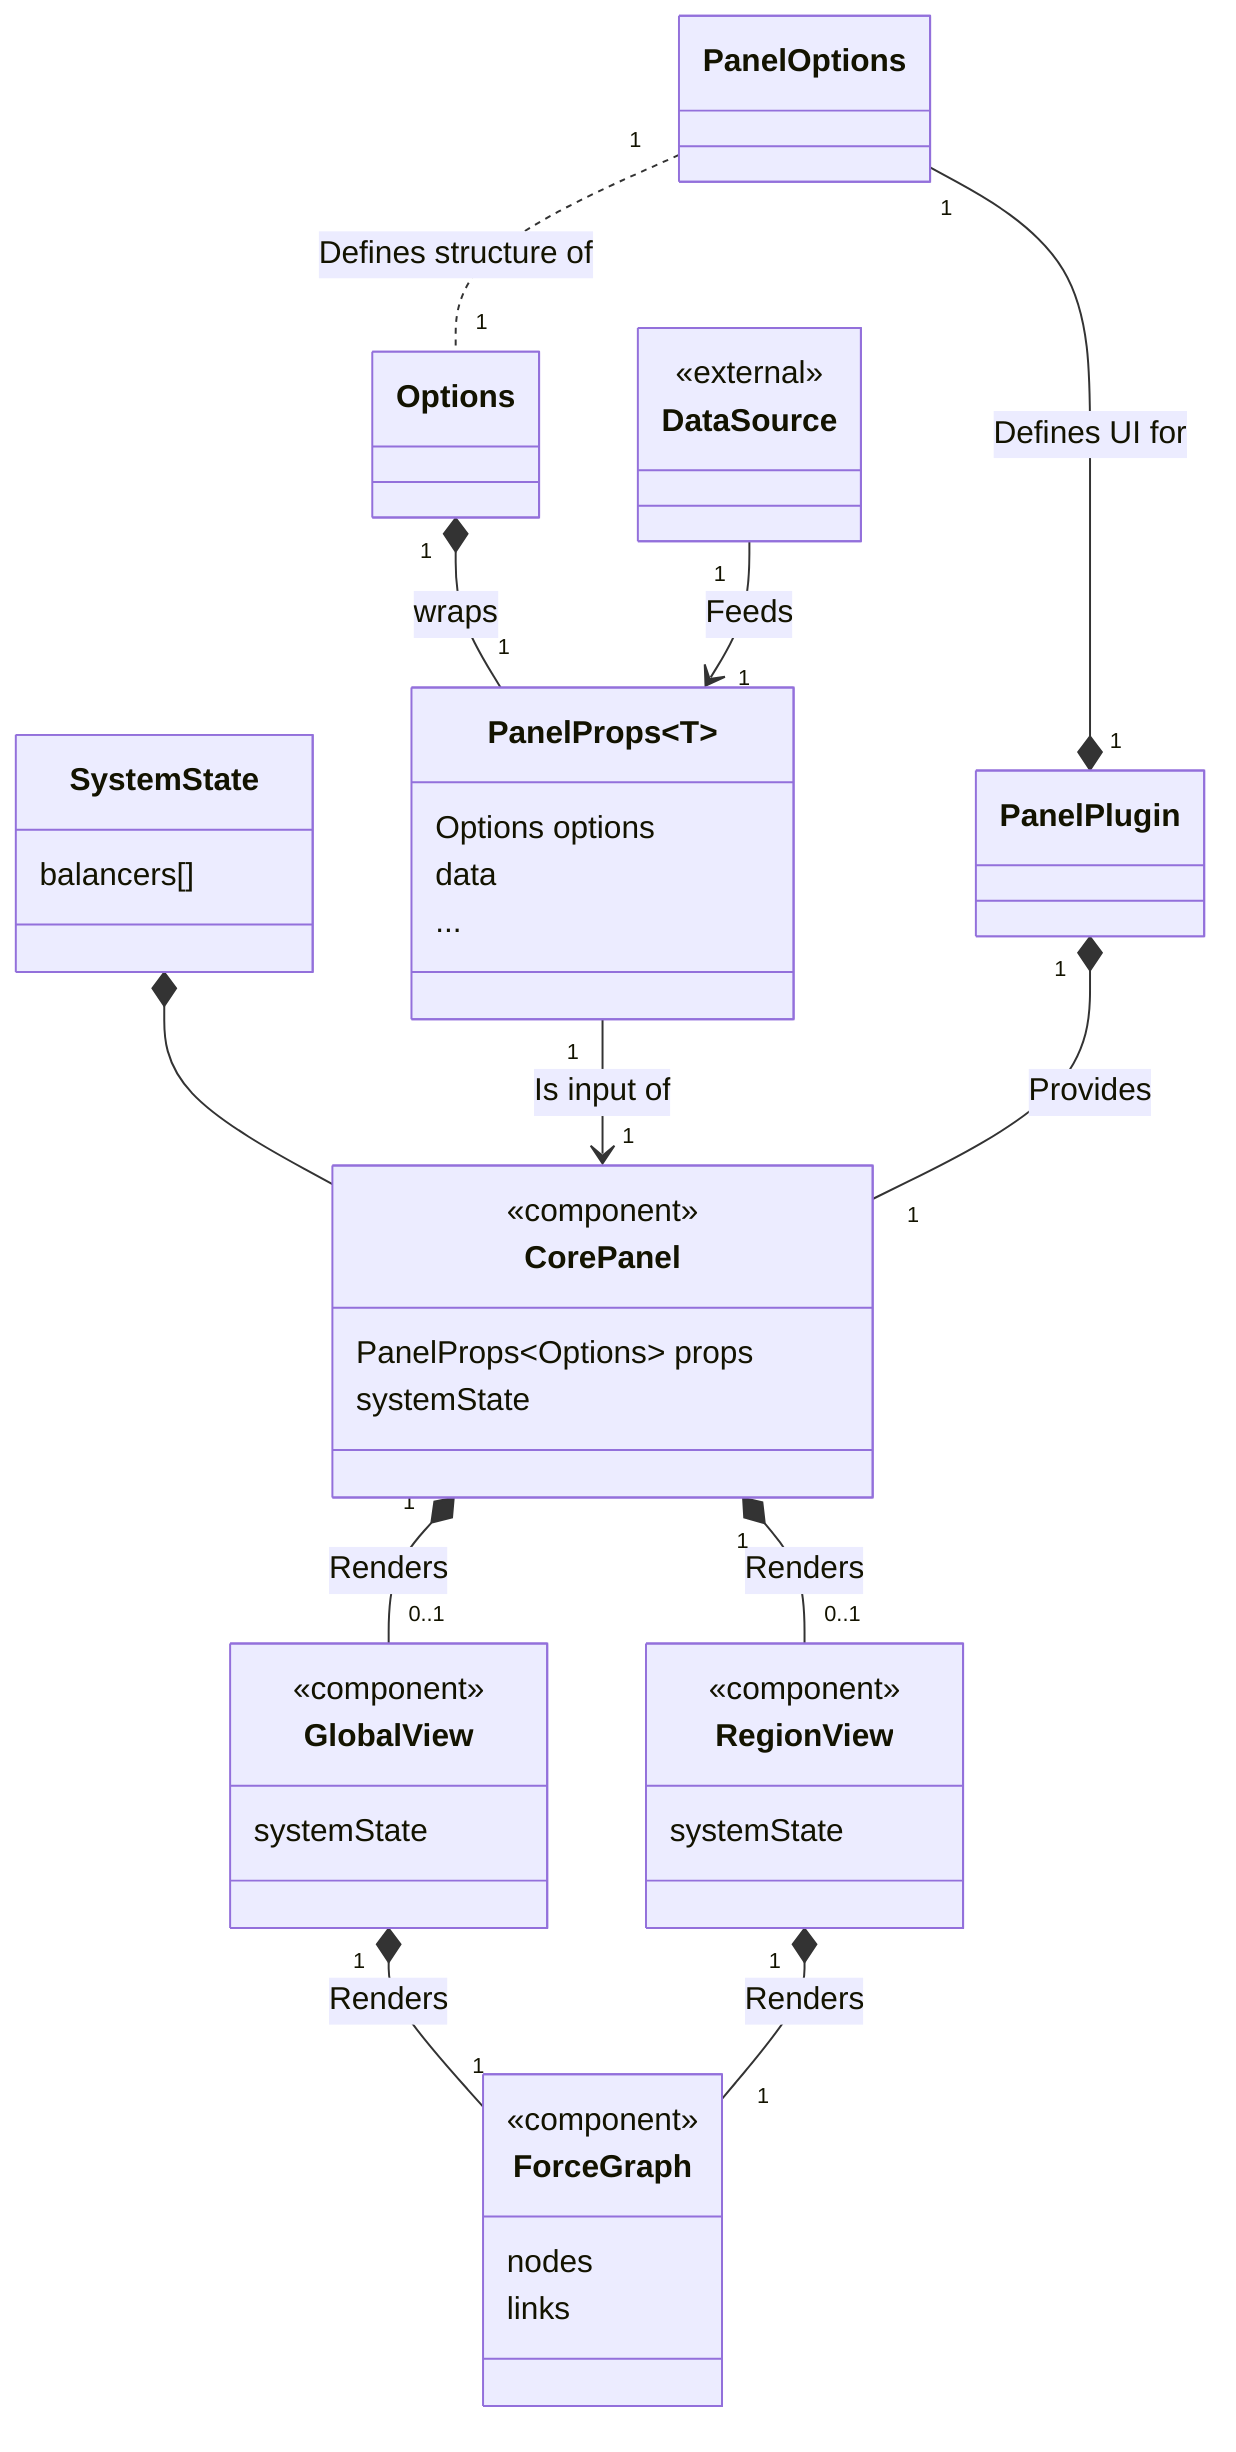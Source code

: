 classDiagram
    class PanelPlugin
    class PanelProps~T~ {
        Options options
        data
        ...
    }
    class CorePanel {
        <<component>>
        PanelProps~Options~ props
        systemState
    }
    class GlobalView {
        <<component>>
        systemState
    }
    class RegionView {
        <<component>>
        systemState
    }
    class DataSource {
        <<external>>
    }
    class ForceGraph {
        <<component>>
        nodes
        links
    }
    class SystemState {
        balancers[]
    }

    SystemState *-- CorePanel
    PanelOptions "1" --* "1" PanelPlugin : Defines UI for
    PanelOptions "1" .. "1" Options : Defines structure of
    PanelProps "1" --> "1" CorePanel : Is input of
    Options "1" *-- "1" PanelProps : wraps
    DataSource "1" --> "1" PanelProps : Feeds
    PanelPlugin "1" *-- "1" CorePanel : Provides
    CorePanel "1" *-- "0..1" GlobalView : Renders
    CorePanel "1" *-- "0..1" RegionView : Renders
    GlobalView "1" *-- "1" ForceGraph : Renders
    RegionView "1" *-- "1" ForceGraph : Renders

    %% FIXME: not supported on mermaid 10.6, requires upgrading to 10.7
    %% style DataSource stroke:,stroke-dasharray:5 5
    %% style PanelProps stroke:,stroke-dasharray:5 5
    %% style PanelPlugin stroke:,stroke-dasharray:5 5
    %% style PanelOptions stroke:,stroke-dasharray:5 5